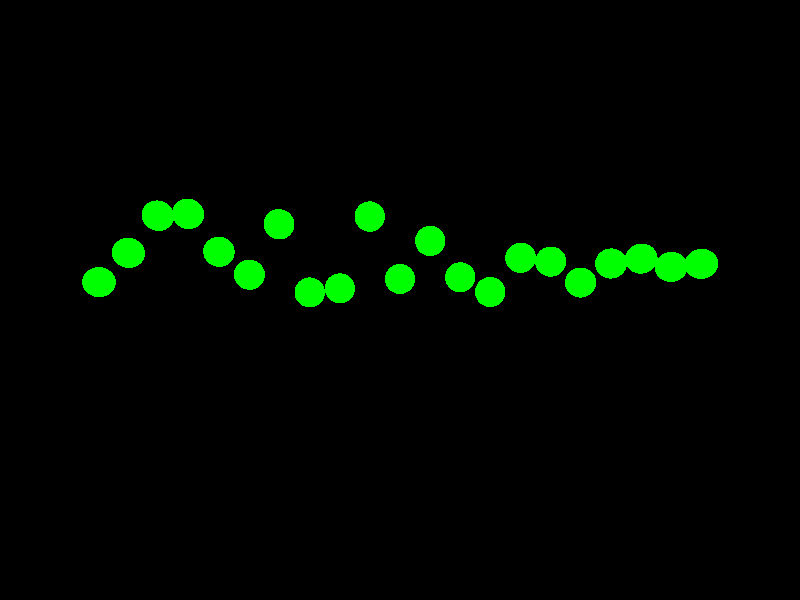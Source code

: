// 6_while_loop1a.pov
#include "colors.inc"   


camera {
  location  <0.0, 1.0, -20.0>
  look_at   <0.0, 0.0,  0.0>
}     

light_source {
  <150, 150, -100>
  color rgb 1.0
}

#declare s = seed(100);          
          
#declare Value = -10;
#while ( Value <= 10 )  

  sphere { 
    <0, 0, 0>, 0.5 
    pigment { Green }
    translate <Value, rand(s)*3,0 > 
  }   

  #declare Value = Value + 1;
#end
